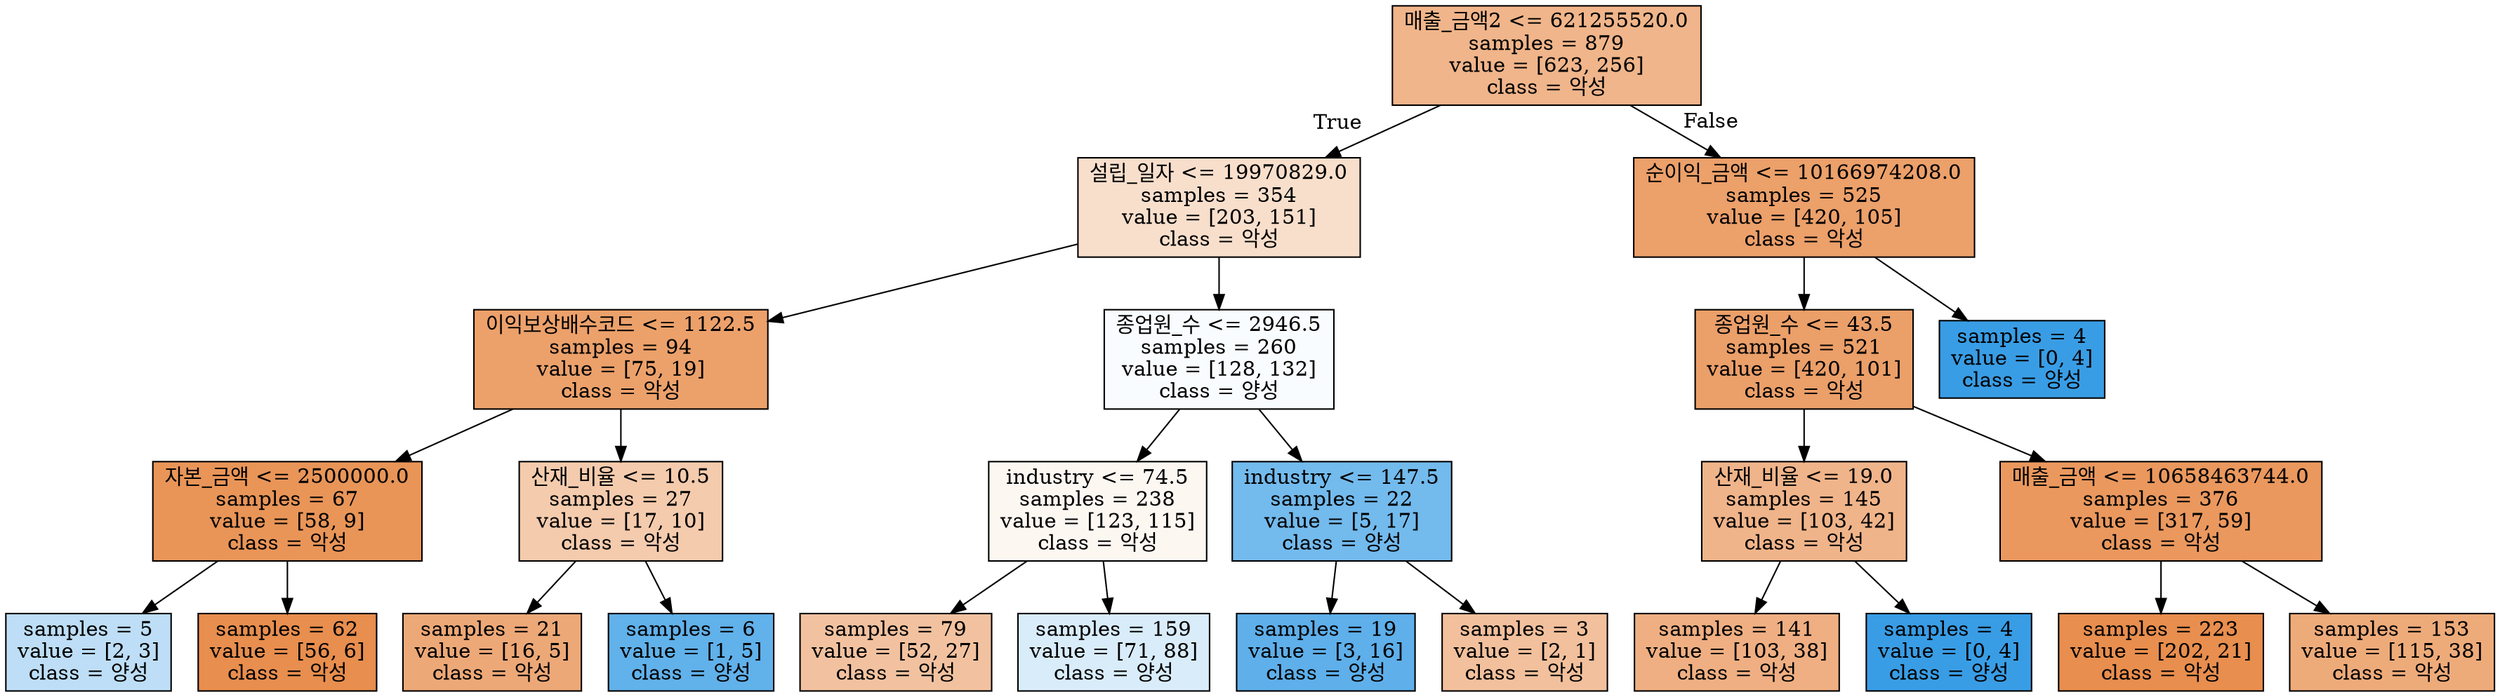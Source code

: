 digraph Tree {
node [shape=box, style="filled", color="black"] ;
0 [label="매출_금액2 <= 621255520.0\nsamples = 879\nvalue = [623, 256]\nclass = 악성", fillcolor="#f0b58a"] ;
1 [label="설립_일자 <= 19970829.0\nsamples = 354\nvalue = [203, 151]\nclass = 악성", fillcolor="#f8dfcc"] ;
0 -> 1 [labeldistance=2.5, labelangle=45, headlabel="True"] ;
2 [label="이익보상배수코드 <= 1122.5\nsamples = 94\nvalue = [75, 19]\nclass = 악성", fillcolor="#eca16b"] ;
1 -> 2 ;
3 [label="자본_금액 <= 2500000.0\nsamples = 67\nvalue = [58, 9]\nclass = 악성", fillcolor="#e99558"] ;
2 -> 3 ;
4 [label="samples = 5\nvalue = [2, 3]\nclass = 양성", fillcolor="#bddef6"] ;
3 -> 4 ;
5 [label="samples = 62\nvalue = [56, 6]\nclass = 악성", fillcolor="#e88e4e"] ;
3 -> 5 ;
6 [label="산재_비율 <= 10.5\nsamples = 27\nvalue = [17, 10]\nclass = 악성", fillcolor="#f4cbad"] ;
2 -> 6 ;
7 [label="samples = 21\nvalue = [16, 5]\nclass = 악성", fillcolor="#eda877"] ;
6 -> 7 ;
8 [label="samples = 6\nvalue = [1, 5]\nclass = 양성", fillcolor="#61b1ea"] ;
6 -> 8 ;
9 [label="종업원_수 <= 2946.5\nsamples = 260\nvalue = [128, 132]\nclass = 양성", fillcolor="#f9fcfe"] ;
1 -> 9 ;
10 [label="industry <= 74.5\nsamples = 238\nvalue = [123, 115]\nclass = 악성", fillcolor="#fdf7f2"] ;
9 -> 10 ;
11 [label="samples = 79\nvalue = [52, 27]\nclass = 악성", fillcolor="#f2c2a0"] ;
10 -> 11 ;
12 [label="samples = 159\nvalue = [71, 88]\nclass = 양성", fillcolor="#d9ecfa"] ;
10 -> 12 ;
13 [label="industry <= 147.5\nsamples = 22\nvalue = [5, 17]\nclass = 양성", fillcolor="#73baed"] ;
9 -> 13 ;
14 [label="samples = 19\nvalue = [3, 16]\nclass = 양성", fillcolor="#5eafea"] ;
13 -> 14 ;
15 [label="samples = 3\nvalue = [2, 1]\nclass = 악성", fillcolor="#f2c09c"] ;
13 -> 15 ;
16 [label="순이익_금액 <= 10166974208.0\nsamples = 525\nvalue = [420, 105]\nclass = 악성", fillcolor="#eca06a"] ;
0 -> 16 [labeldistance=2.5, labelangle=-45, headlabel="False"] ;
17 [label="종업원_수 <= 43.5\nsamples = 521\nvalue = [420, 101]\nclass = 악성", fillcolor="#eb9f69"] ;
16 -> 17 ;
18 [label="산재_비율 <= 19.0\nsamples = 145\nvalue = [103, 42]\nclass = 악성", fillcolor="#f0b48a"] ;
17 -> 18 ;
19 [label="samples = 141\nvalue = [103, 38]\nclass = 악성", fillcolor="#efaf82"] ;
18 -> 19 ;
20 [label="samples = 4\nvalue = [0, 4]\nclass = 양성", fillcolor="#399de5"] ;
18 -> 20 ;
21 [label="매출_금액 <= 10658463744.0\nsamples = 376\nvalue = [317, 59]\nclass = 악성", fillcolor="#ea985e"] ;
17 -> 21 ;
22 [label="samples = 223\nvalue = [202, 21]\nclass = 악성", fillcolor="#e88e4e"] ;
21 -> 22 ;
23 [label="samples = 153\nvalue = [115, 38]\nclass = 악성", fillcolor="#eeab7a"] ;
21 -> 23 ;
24 [label="samples = 4\nvalue = [0, 4]\nclass = 양성", fillcolor="#399de5"] ;
16 -> 24 ;
}